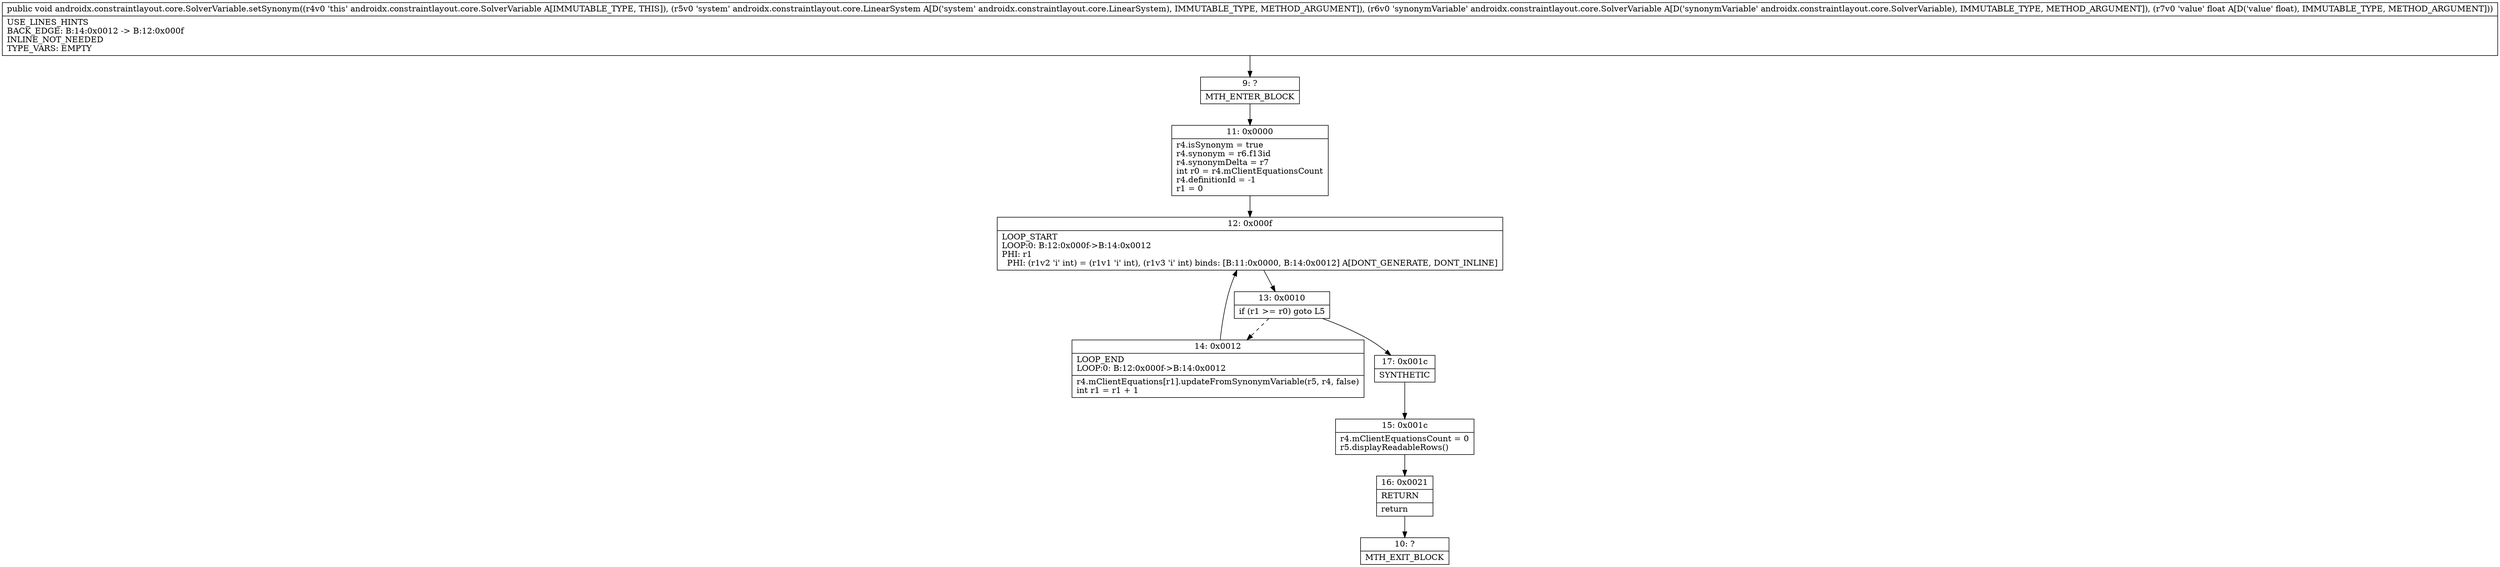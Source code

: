 digraph "CFG forandroidx.constraintlayout.core.SolverVariable.setSynonym(Landroidx\/constraintlayout\/core\/LinearSystem;Landroidx\/constraintlayout\/core\/SolverVariable;F)V" {
Node_9 [shape=record,label="{9\:\ ?|MTH_ENTER_BLOCK\l}"];
Node_11 [shape=record,label="{11\:\ 0x0000|r4.isSynonym = true\lr4.synonym = r6.f13id\lr4.synonymDelta = r7\lint r0 = r4.mClientEquationsCount\lr4.definitionId = \-1\lr1 = 0\l}"];
Node_12 [shape=record,label="{12\:\ 0x000f|LOOP_START\lLOOP:0: B:12:0x000f\-\>B:14:0x0012\lPHI: r1 \l  PHI: (r1v2 'i' int) = (r1v1 'i' int), (r1v3 'i' int) binds: [B:11:0x0000, B:14:0x0012] A[DONT_GENERATE, DONT_INLINE]\l}"];
Node_13 [shape=record,label="{13\:\ 0x0010|if (r1 \>= r0) goto L5\l}"];
Node_14 [shape=record,label="{14\:\ 0x0012|LOOP_END\lLOOP:0: B:12:0x000f\-\>B:14:0x0012\l|r4.mClientEquations[r1].updateFromSynonymVariable(r5, r4, false)\lint r1 = r1 + 1\l}"];
Node_17 [shape=record,label="{17\:\ 0x001c|SYNTHETIC\l}"];
Node_15 [shape=record,label="{15\:\ 0x001c|r4.mClientEquationsCount = 0\lr5.displayReadableRows()\l}"];
Node_16 [shape=record,label="{16\:\ 0x0021|RETURN\l|return\l}"];
Node_10 [shape=record,label="{10\:\ ?|MTH_EXIT_BLOCK\l}"];
MethodNode[shape=record,label="{public void androidx.constraintlayout.core.SolverVariable.setSynonym((r4v0 'this' androidx.constraintlayout.core.SolverVariable A[IMMUTABLE_TYPE, THIS]), (r5v0 'system' androidx.constraintlayout.core.LinearSystem A[D('system' androidx.constraintlayout.core.LinearSystem), IMMUTABLE_TYPE, METHOD_ARGUMENT]), (r6v0 'synonymVariable' androidx.constraintlayout.core.SolverVariable A[D('synonymVariable' androidx.constraintlayout.core.SolverVariable), IMMUTABLE_TYPE, METHOD_ARGUMENT]), (r7v0 'value' float A[D('value' float), IMMUTABLE_TYPE, METHOD_ARGUMENT]))  | USE_LINES_HINTS\lBACK_EDGE: B:14:0x0012 \-\> B:12:0x000f\lINLINE_NOT_NEEDED\lTYPE_VARS: EMPTY\l}"];
MethodNode -> Node_9;Node_9 -> Node_11;
Node_11 -> Node_12;
Node_12 -> Node_13;
Node_13 -> Node_14[style=dashed];
Node_13 -> Node_17;
Node_14 -> Node_12;
Node_17 -> Node_15;
Node_15 -> Node_16;
Node_16 -> Node_10;
}


